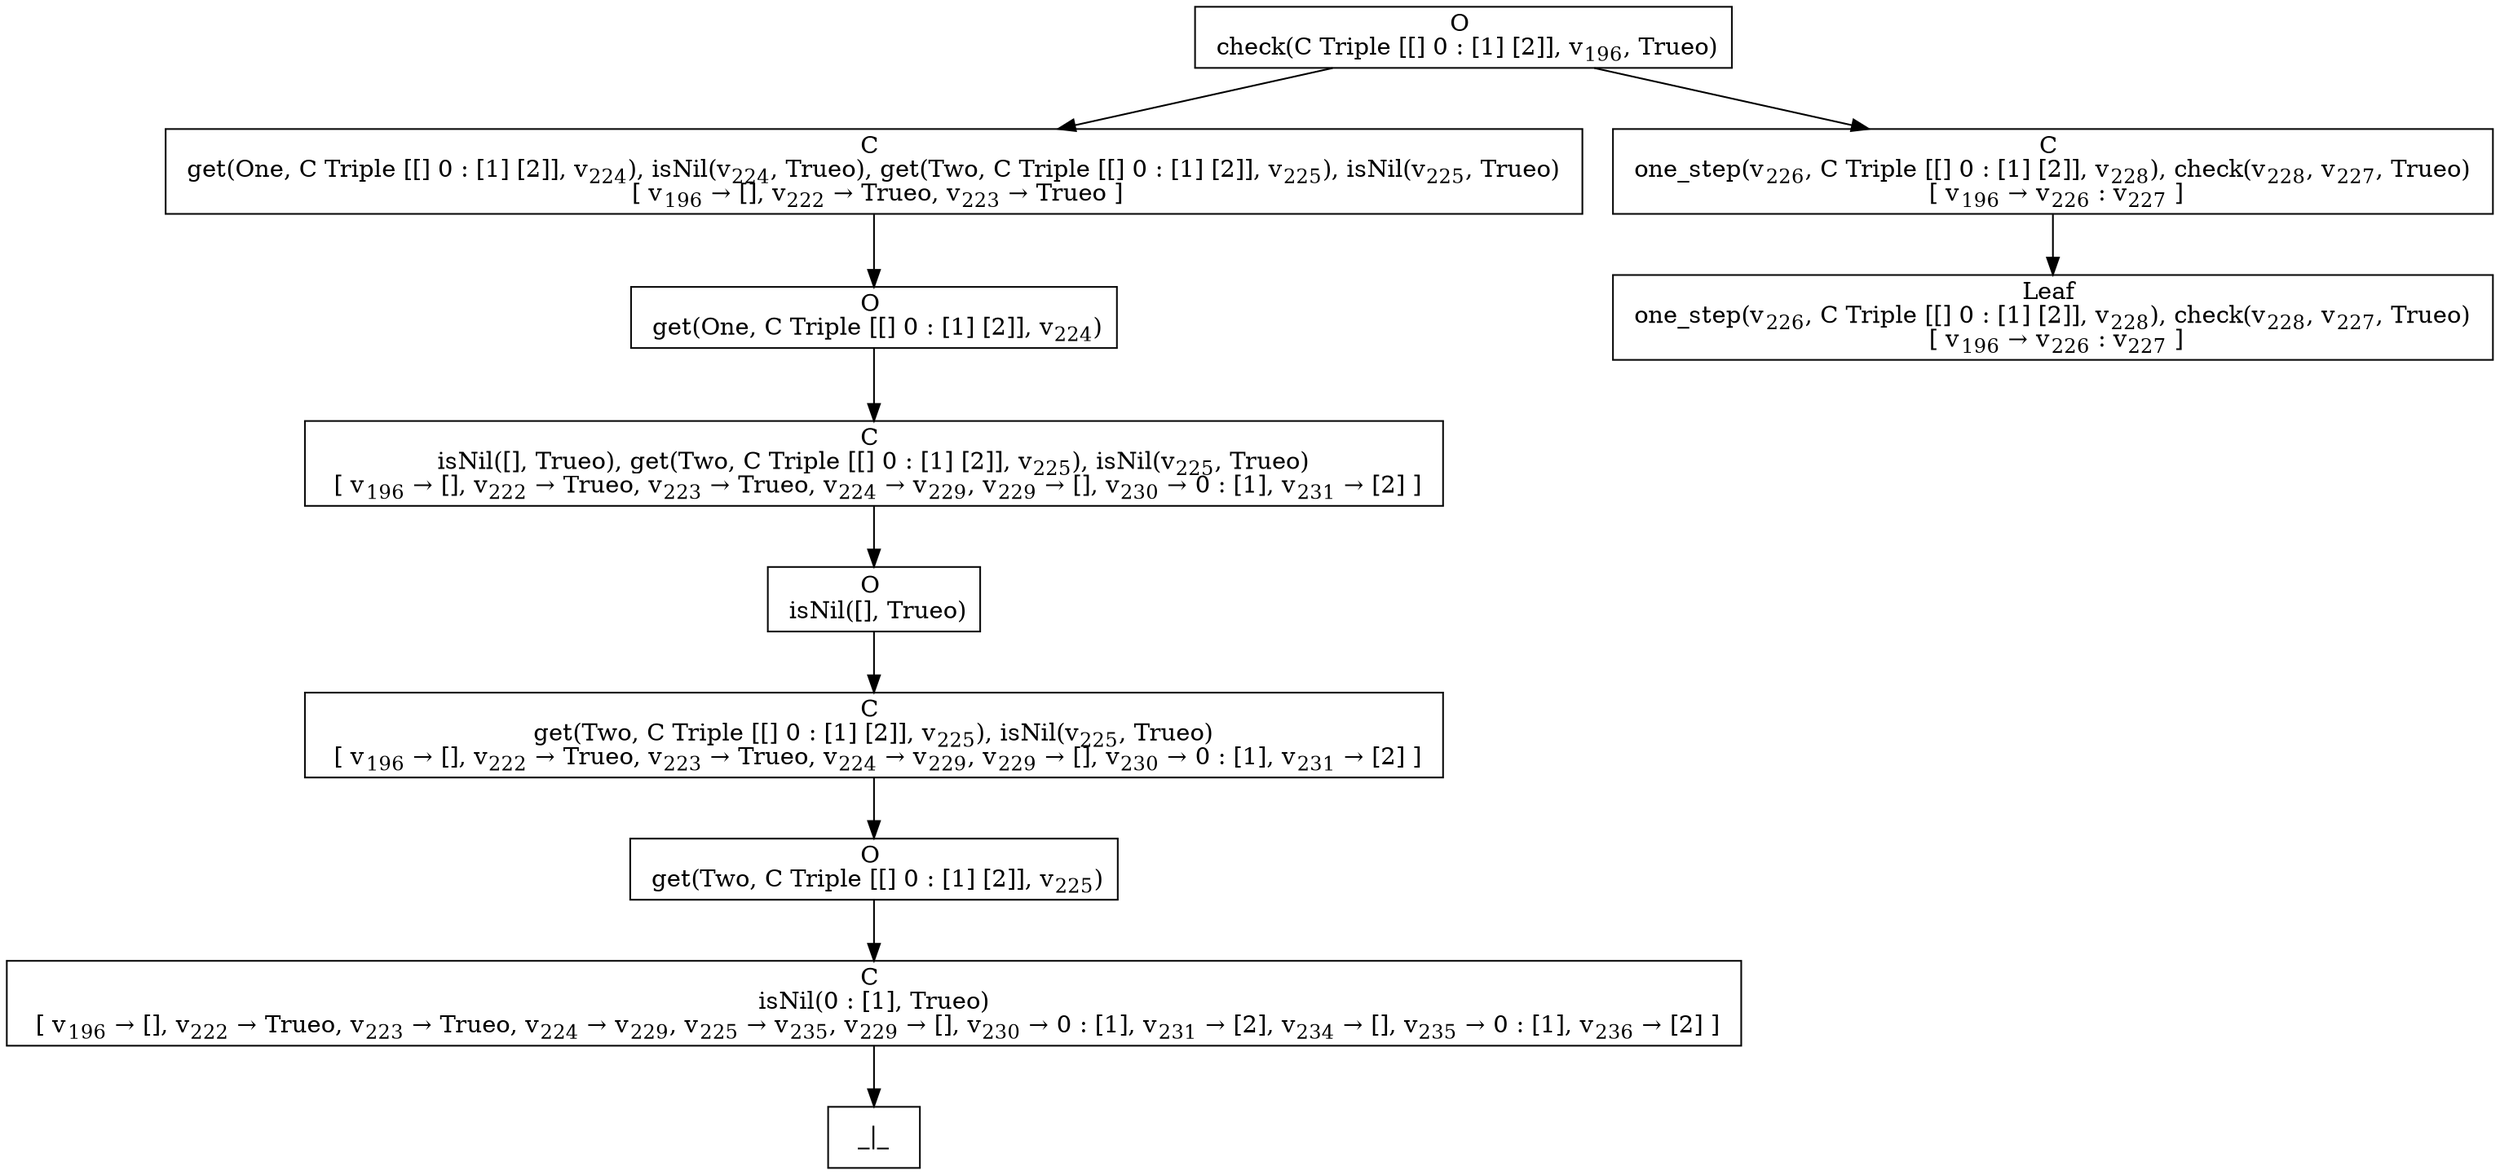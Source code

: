 digraph {
    graph [rankdir=TB
          ,bgcolor=transparent];
    node [shape=box
         ,fillcolor=white
         ,style=filled];
    0 [label=<O <BR/> check(C Triple [[] 0 : [1] [2]], v<SUB>196</SUB>, Trueo)>];
    1 [label=<C <BR/> get(One, C Triple [[] 0 : [1] [2]], v<SUB>224</SUB>), isNil(v<SUB>224</SUB>, Trueo), get(Two, C Triple [[] 0 : [1] [2]], v<SUB>225</SUB>), isNil(v<SUB>225</SUB>, Trueo) <BR/>  [ v<SUB>196</SUB> &rarr; [], v<SUB>222</SUB> &rarr; Trueo, v<SUB>223</SUB> &rarr; Trueo ] >];
    2 [label=<C <BR/> one_step(v<SUB>226</SUB>, C Triple [[] 0 : [1] [2]], v<SUB>228</SUB>), check(v<SUB>228</SUB>, v<SUB>227</SUB>, Trueo) <BR/>  [ v<SUB>196</SUB> &rarr; v<SUB>226</SUB> : v<SUB>227</SUB> ] >];
    3 [label=<O <BR/> get(One, C Triple [[] 0 : [1] [2]], v<SUB>224</SUB>)>];
    4 [label=<C <BR/> isNil([], Trueo), get(Two, C Triple [[] 0 : [1] [2]], v<SUB>225</SUB>), isNil(v<SUB>225</SUB>, Trueo) <BR/>  [ v<SUB>196</SUB> &rarr; [], v<SUB>222</SUB> &rarr; Trueo, v<SUB>223</SUB> &rarr; Trueo, v<SUB>224</SUB> &rarr; v<SUB>229</SUB>, v<SUB>229</SUB> &rarr; [], v<SUB>230</SUB> &rarr; 0 : [1], v<SUB>231</SUB> &rarr; [2] ] >];
    5 [label=<O <BR/> isNil([], Trueo)>];
    6 [label=<C <BR/> get(Two, C Triple [[] 0 : [1] [2]], v<SUB>225</SUB>), isNil(v<SUB>225</SUB>, Trueo) <BR/>  [ v<SUB>196</SUB> &rarr; [], v<SUB>222</SUB> &rarr; Trueo, v<SUB>223</SUB> &rarr; Trueo, v<SUB>224</SUB> &rarr; v<SUB>229</SUB>, v<SUB>229</SUB> &rarr; [], v<SUB>230</SUB> &rarr; 0 : [1], v<SUB>231</SUB> &rarr; [2] ] >];
    7 [label=<O <BR/> get(Two, C Triple [[] 0 : [1] [2]], v<SUB>225</SUB>)>];
    8 [label=<C <BR/> isNil(0 : [1], Trueo) <BR/>  [ v<SUB>196</SUB> &rarr; [], v<SUB>222</SUB> &rarr; Trueo, v<SUB>223</SUB> &rarr; Trueo, v<SUB>224</SUB> &rarr; v<SUB>229</SUB>, v<SUB>225</SUB> &rarr; v<SUB>235</SUB>, v<SUB>229</SUB> &rarr; [], v<SUB>230</SUB> &rarr; 0 : [1], v<SUB>231</SUB> &rarr; [2], v<SUB>234</SUB> &rarr; [], v<SUB>235</SUB> &rarr; 0 : [1], v<SUB>236</SUB> &rarr; [2] ] >];
    9 [label=<_|_>];
    10 [label=<Leaf <BR/> one_step(v<SUB>226</SUB>, C Triple [[] 0 : [1] [2]], v<SUB>228</SUB>), check(v<SUB>228</SUB>, v<SUB>227</SUB>, Trueo) <BR/>  [ v<SUB>196</SUB> &rarr; v<SUB>226</SUB> : v<SUB>227</SUB> ] >];
    0 -> 1 [label=""];
    0 -> 2 [label=""];
    1 -> 3 [label=""];
    2 -> 10 [label=""];
    3 -> 4 [label=""];
    4 -> 5 [label=""];
    5 -> 6 [label=""];
    6 -> 7 [label=""];
    7 -> 8 [label=""];
    8 -> 9 [label=""];
}